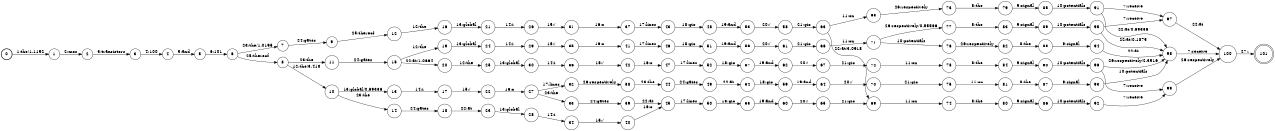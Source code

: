 digraph FST {
rankdir = LR;
size = "8.5,11";
label = "";
center = 1;
orientation = Portrait;
ranksep = "0.4";
nodesep = "0.25";
0 [label = "0", shape = circle, style = bold, fontsize = 14]
	0 -> 1 [label = "1:the/1.1152", fontsize = 14];
1 [label = "1", shape = circle, style = solid, fontsize = 14]
	1 -> 2 [label = "2:mos", fontsize = 14];
2 [label = "2", shape = circle, style = solid, fontsize = 14]
	2 -> 3 [label = "3:transistors", fontsize = 14];
3 [label = "3", shape = circle, style = solid, fontsize = 14]
	3 -> 4 [label = "4:100", fontsize = 14];
4 [label = "4", shape = circle, style = solid, fontsize = 14]
	4 -> 5 [label = "5:and", fontsize = 14];
5 [label = "5", shape = circle, style = solid, fontsize = 14]
	5 -> 6 [label = "6:101", fontsize = 14];
6 [label = "6", shape = circle, style = solid, fontsize = 14]
	6 -> 7 [label = "23:the/1.0195", fontsize = 14];
	6 -> 8 [label = "25:thereof", fontsize = 14];
7 [label = "7", shape = circle, style = solid, fontsize = 14]
	7 -> 9 [label = "24:gates", fontsize = 14];
8 [label = "8", shape = circle, style = solid, fontsize = 14]
	8 -> 10 [label = "12:the/3.418", fontsize = 14];
	8 -> 11 [label = "23:the", fontsize = 14];
9 [label = "9", shape = circle, style = solid, fontsize = 14]
	9 -> 12 [label = "25:thereof", fontsize = 14];
10 [label = "10", shape = circle, style = solid, fontsize = 14]
	10 -> 14 [label = "23:the", fontsize = 14];
	10 -> 13 [label = "13:global/0.69336", fontsize = 14];
11 [label = "11", shape = circle, style = solid, fontsize = 14]
	11 -> 15 [label = "24:gates", fontsize = 14];
12 [label = "12", shape = circle, style = solid, fontsize = 14]
	12 -> 16 [label = "12:the", fontsize = 14];
13 [label = "13", shape = circle, style = solid, fontsize = 14]
	13 -> 17 [label = "14:i", fontsize = 14];
14 [label = "14", shape = circle, style = solid, fontsize = 14]
	14 -> 18 [label = "24:gates", fontsize = 14];
15 [label = "15", shape = circle, style = solid, fontsize = 14]
	15 -> 19 [label = "12:the", fontsize = 14];
	15 -> 20 [label = "22:at/1.0664", fontsize = 14];
16 [label = "16", shape = circle, style = solid, fontsize = 14]
	16 -> 21 [label = "13:global", fontsize = 14];
17 [label = "17", shape = circle, style = solid, fontsize = 14]
	17 -> 22 [label = "15:/", fontsize = 14];
18 [label = "18", shape = circle, style = solid, fontsize = 14]
	18 -> 23 [label = "22:at", fontsize = 14];
19 [label = "19", shape = circle, style = solid, fontsize = 14]
	19 -> 24 [label = "13:global", fontsize = 14];
20 [label = "20", shape = circle, style = solid, fontsize = 14]
	20 -> 25 [label = "12:the", fontsize = 14];
21 [label = "21", shape = circle, style = solid, fontsize = 14]
	21 -> 26 [label = "14:i", fontsize = 14];
22 [label = "22", shape = circle, style = solid, fontsize = 14]
	22 -> 27 [label = "16:o", fontsize = 14];
23 [label = "23", shape = circle, style = solid, fontsize = 14]
	23 -> 28 [label = "13:global", fontsize = 14];
24 [label = "24", shape = circle, style = solid, fontsize = 14]
	24 -> 29 [label = "14:i", fontsize = 14];
25 [label = "25", shape = circle, style = solid, fontsize = 14]
	25 -> 30 [label = "13:global", fontsize = 14];
26 [label = "26", shape = circle, style = solid, fontsize = 14]
	26 -> 31 [label = "15:/", fontsize = 14];
27 [label = "27", shape = circle, style = solid, fontsize = 14]
	27 -> 33 [label = "23:the", fontsize = 14];
	27 -> 32 [label = "17:lines", fontsize = 14];
28 [label = "28", shape = circle, style = solid, fontsize = 14]
	28 -> 34 [label = "14:i", fontsize = 14];
29 [label = "29", shape = circle, style = solid, fontsize = 14]
	29 -> 35 [label = "15:/", fontsize = 14];
30 [label = "30", shape = circle, style = solid, fontsize = 14]
	30 -> 36 [label = "14:i", fontsize = 14];
31 [label = "31", shape = circle, style = solid, fontsize = 14]
	31 -> 37 [label = "16:o", fontsize = 14];
32 [label = "32", shape = circle, style = solid, fontsize = 14]
	32 -> 38 [label = "26:respectively", fontsize = 14];
33 [label = "33", shape = circle, style = solid, fontsize = 14]
	33 -> 39 [label = "24:gates", fontsize = 14];
34 [label = "34", shape = circle, style = solid, fontsize = 14]
	34 -> 40 [label = "15:/", fontsize = 14];
35 [label = "35", shape = circle, style = solid, fontsize = 14]
	35 -> 41 [label = "16:o", fontsize = 14];
36 [label = "36", shape = circle, style = solid, fontsize = 14]
	36 -> 42 [label = "15:/", fontsize = 14];
37 [label = "37", shape = circle, style = solid, fontsize = 14]
	37 -> 43 [label = "17:lines", fontsize = 14];
38 [label = "38", shape = circle, style = solid, fontsize = 14]
	38 -> 44 [label = "23:the", fontsize = 14];
39 [label = "39", shape = circle, style = solid, fontsize = 14]
	39 -> 45 [label = "22:at", fontsize = 14];
40 [label = "40", shape = circle, style = solid, fontsize = 14]
	40 -> 45 [label = "16:o", fontsize = 14];
41 [label = "41", shape = circle, style = solid, fontsize = 14]
	41 -> 46 [label = "17:lines", fontsize = 14];
42 [label = "42", shape = circle, style = solid, fontsize = 14]
	42 -> 47 [label = "16:o", fontsize = 14];
43 [label = "43", shape = circle, style = solid, fontsize = 14]
	43 -> 48 [label = "18:gio", fontsize = 14];
44 [label = "44", shape = circle, style = solid, fontsize = 14]
	44 -> 49 [label = "24:gates", fontsize = 14];
45 [label = "45", shape = circle, style = solid, fontsize = 14]
	45 -> 50 [label = "17:lines", fontsize = 14];
46 [label = "46", shape = circle, style = solid, fontsize = 14]
	46 -> 51 [label = "18:gio", fontsize = 14];
47 [label = "47", shape = circle, style = solid, fontsize = 14]
	47 -> 52 [label = "17:lines", fontsize = 14];
48 [label = "48", shape = circle, style = solid, fontsize = 14]
	48 -> 53 [label = "19:and", fontsize = 14];
49 [label = "49", shape = circle, style = solid, fontsize = 14]
	49 -> 54 [label = "22:at", fontsize = 14];
50 [label = "50", shape = circle, style = solid, fontsize = 14]
	50 -> 55 [label = "18:gio", fontsize = 14];
51 [label = "51", shape = circle, style = solid, fontsize = 14]
	51 -> 56 [label = "19:and", fontsize = 14];
52 [label = "52", shape = circle, style = solid, fontsize = 14]
	52 -> 57 [label = "18:gio", fontsize = 14];
53 [label = "53", shape = circle, style = solid, fontsize = 14]
	53 -> 58 [label = "20:/", fontsize = 14];
54 [label = "54", shape = circle, style = solid, fontsize = 14]
	54 -> 59 [label = "18:gio", fontsize = 14];
55 [label = "55", shape = circle, style = solid, fontsize = 14]
	55 -> 60 [label = "19:and", fontsize = 14];
56 [label = "56", shape = circle, style = solid, fontsize = 14]
	56 -> 61 [label = "20:/", fontsize = 14];
57 [label = "57", shape = circle, style = solid, fontsize = 14]
	57 -> 62 [label = "19:and", fontsize = 14];
58 [label = "58", shape = circle, style = solid, fontsize = 14]
	58 -> 63 [label = "21:gio", fontsize = 14];
59 [label = "59", shape = circle, style = solid, fontsize = 14]
	59 -> 64 [label = "19:and", fontsize = 14];
60 [label = "60", shape = circle, style = solid, fontsize = 14]
	60 -> 65 [label = "20:/", fontsize = 14];
61 [label = "61", shape = circle, style = solid, fontsize = 14]
	61 -> 66 [label = "21:gio", fontsize = 14];
62 [label = "62", shape = circle, style = solid, fontsize = 14]
	62 -> 67 [label = "20:/", fontsize = 14];
63 [label = "63", shape = circle, style = solid, fontsize = 14]
	63 -> 68 [label = "11:on", fontsize = 14];
	63 -> 69 [label = "22:at/3.0918", fontsize = 14];
64 [label = "64", shape = circle, style = solid, fontsize = 14]
	64 -> 70 [label = "20:/", fontsize = 14];
65 [label = "65", shape = circle, style = solid, fontsize = 14]
	65 -> 69 [label = "21:gio", fontsize = 14];
66 [label = "66", shape = circle, style = solid, fontsize = 14]
	66 -> 71 [label = "11:on", fontsize = 14];
67 [label = "67", shape = circle, style = solid, fontsize = 14]
	67 -> 72 [label = "21:gio", fontsize = 14];
68 [label = "68", shape = circle, style = solid, fontsize = 14]
	68 -> 73 [label = "26:respectively", fontsize = 14];
69 [label = "69", shape = circle, style = solid, fontsize = 14]
	69 -> 74 [label = "11:on", fontsize = 14];
70 [label = "70", shape = circle, style = solid, fontsize = 14]
	70 -> 75 [label = "21:gio", fontsize = 14];
71 [label = "71", shape = circle, style = solid, fontsize = 14]
	71 -> 76 [label = "10:potentials", fontsize = 14];
	71 -> 77 [label = "26:respectively/0.55566", fontsize = 14];
72 [label = "72", shape = circle, style = solid, fontsize = 14]
	72 -> 78 [label = "11:on", fontsize = 14];
73 [label = "73", shape = circle, style = solid, fontsize = 14]
	73 -> 79 [label = "8:the", fontsize = 14];
74 [label = "74", shape = circle, style = solid, fontsize = 14]
	74 -> 80 [label = "8:the", fontsize = 14];
75 [label = "75", shape = circle, style = solid, fontsize = 14]
	75 -> 81 [label = "11:on", fontsize = 14];
76 [label = "76", shape = circle, style = solid, fontsize = 14]
	76 -> 82 [label = "26:respectively", fontsize = 14];
77 [label = "77", shape = circle, style = solid, fontsize = 14]
	77 -> 83 [label = "8:the", fontsize = 14];
78 [label = "78", shape = circle, style = solid, fontsize = 14]
	78 -> 84 [label = "8:the", fontsize = 14];
79 [label = "79", shape = circle, style = solid, fontsize = 14]
	79 -> 85 [label = "9:signal", fontsize = 14];
80 [label = "80", shape = circle, style = solid, fontsize = 14]
	80 -> 86 [label = "9:signal", fontsize = 14];
81 [label = "81", shape = circle, style = solid, fontsize = 14]
	81 -> 87 [label = "8:the", fontsize = 14];
82 [label = "82", shape = circle, style = solid, fontsize = 14]
	82 -> 88 [label = "8:the", fontsize = 14];
83 [label = "83", shape = circle, style = solid, fontsize = 14]
	83 -> 89 [label = "9:signal", fontsize = 14];
84 [label = "84", shape = circle, style = solid, fontsize = 14]
	84 -> 90 [label = "9:signal", fontsize = 14];
85 [label = "85", shape = circle, style = solid, fontsize = 14]
	85 -> 91 [label = "10:potentials", fontsize = 14];
86 [label = "86", shape = circle, style = solid, fontsize = 14]
	86 -> 92 [label = "10:potentials", fontsize = 14];
87 [label = "87", shape = circle, style = solid, fontsize = 14]
	87 -> 93 [label = "9:signal", fontsize = 14];
88 [label = "88", shape = circle, style = solid, fontsize = 14]
	88 -> 94 [label = "9:signal", fontsize = 14];
89 [label = "89", shape = circle, style = solid, fontsize = 14]
	89 -> 95 [label = "10:potentials", fontsize = 14];
90 [label = "90", shape = circle, style = solid, fontsize = 14]
	90 -> 96 [label = "10:potentials", fontsize = 14];
91 [label = "91", shape = circle, style = solid, fontsize = 14]
	91 -> 97 [label = "7:receive", fontsize = 14];
	91 -> 98 [label = "22:at/0.69336", fontsize = 14];
92 [label = "92", shape = circle, style = solid, fontsize = 14]
	92 -> 99 [label = "7:receive", fontsize = 14];
93 [label = "93", shape = circle, style = solid, fontsize = 14]
	93 -> 98 [label = "10:potentials", fontsize = 14];
94 [label = "94", shape = circle, style = solid, fontsize = 14]
	94 -> 98 [label = "22:at", fontsize = 14];
95 [label = "95", shape = circle, style = solid, fontsize = 14]
	95 -> 97 [label = "7:receive", fontsize = 14];
	95 -> 98 [label = "22:at/0.1875", fontsize = 14];
96 [label = "96", shape = circle, style = solid, fontsize = 14]
	96 -> 99 [label = "7:receive", fontsize = 14];
	96 -> 98 [label = "26:respectively/2.3516", fontsize = 14];
97 [label = "97", shape = circle, style = solid, fontsize = 14]
	97 -> 100 [label = "22:at", fontsize = 14];
98 [label = "98", shape = circle, style = solid, fontsize = 14]
	98 -> 100 [label = "7:receive", fontsize = 14];
99 [label = "99", shape = circle, style = solid, fontsize = 14]
	99 -> 100 [label = "26:respectively", fontsize = 14];
100 [label = "100", shape = circle, style = solid, fontsize = 14]
	100 -> 101 [label = "27:.", fontsize = 14];
101 [label = "101", shape = doublecircle, style = solid, fontsize = 14]
}
